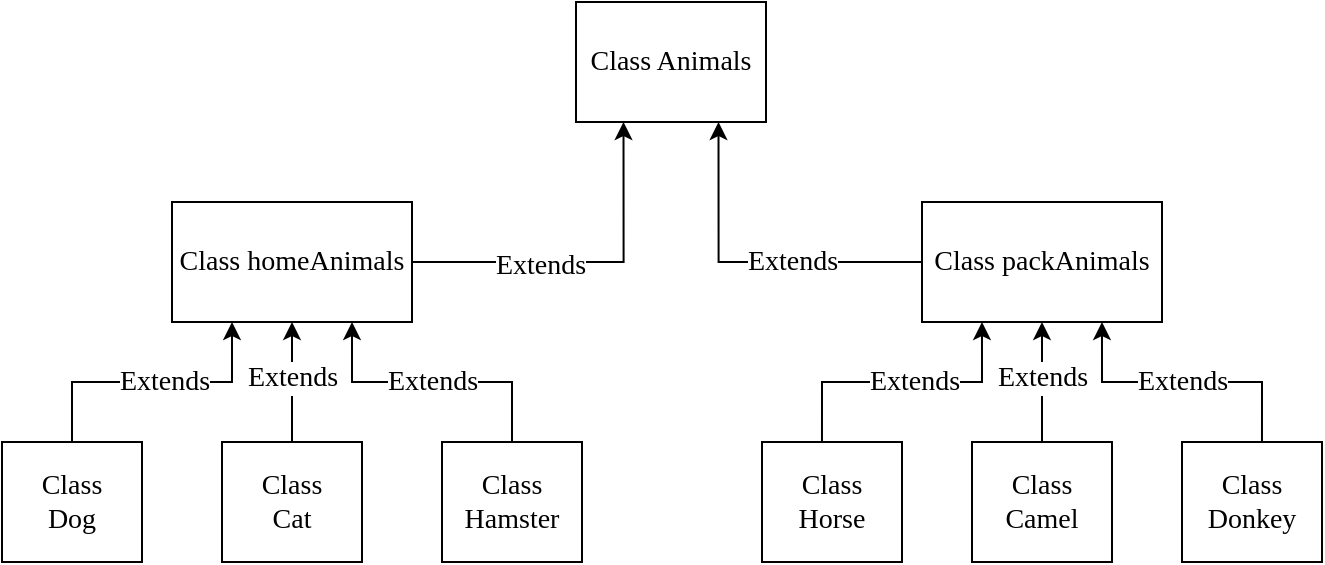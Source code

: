 <mxfile version="21.8.2" type="device">
  <diagram name="Страница — 1" id="mKskRHK6bT0LIDgKmpQN">
    <mxGraphModel dx="1185" dy="683" grid="1" gridSize="10" guides="1" tooltips="1" connect="1" arrows="1" fold="1" page="1" pageScale="1" pageWidth="1169" pageHeight="827" math="0" shadow="0">
      <root>
        <mxCell id="0" />
        <mxCell id="1" parent="0" />
        <mxCell id="9lNRE88ECmn4ZLgAbCR3-1" value="&lt;font style=&quot;font-size: 14px;&quot; face=&quot;Times New Roman&quot;&gt;Class Animals&lt;/font&gt;" style="rounded=0;whiteSpace=wrap;html=1;" vertex="1" parent="1">
          <mxGeometry x="537" y="100" width="95" height="60" as="geometry" />
        </mxCell>
        <mxCell id="9lNRE88ECmn4ZLgAbCR3-37" style="edgeStyle=orthogonalEdgeStyle;rounded=0;orthogonalLoop=1;jettySize=auto;html=1;entryX=0.25;entryY=1;entryDx=0;entryDy=0;" edge="1" parent="1" source="9lNRE88ECmn4ZLgAbCR3-2" target="9lNRE88ECmn4ZLgAbCR3-1">
          <mxGeometry relative="1" as="geometry" />
        </mxCell>
        <mxCell id="9lNRE88ECmn4ZLgAbCR3-38" value="&lt;font style=&quot;font-size: 14px;&quot; face=&quot;Times New Roman&quot;&gt;Extends&lt;/font&gt;" style="edgeLabel;html=1;align=center;verticalAlign=middle;resizable=0;points=[];" vertex="1" connectable="0" parent="9lNRE88ECmn4ZLgAbCR3-37">
          <mxGeometry x="-0.274" y="-2" relative="1" as="geometry">
            <mxPoint as="offset" />
          </mxGeometry>
        </mxCell>
        <mxCell id="9lNRE88ECmn4ZLgAbCR3-2" value="&lt;font style=&quot;font-size: 14px;&quot; face=&quot;Times New Roman&quot;&gt;Class homeAnimals&lt;/font&gt;" style="rounded=0;whiteSpace=wrap;html=1;" vertex="1" parent="1">
          <mxGeometry x="335" y="200" width="120" height="60" as="geometry" />
        </mxCell>
        <mxCell id="9lNRE88ECmn4ZLgAbCR3-42" style="edgeStyle=orthogonalEdgeStyle;rounded=0;orthogonalLoop=1;jettySize=auto;html=1;entryX=0.75;entryY=1;entryDx=0;entryDy=0;" edge="1" parent="1" source="9lNRE88ECmn4ZLgAbCR3-3" target="9lNRE88ECmn4ZLgAbCR3-1">
          <mxGeometry relative="1" as="geometry" />
        </mxCell>
        <mxCell id="9lNRE88ECmn4ZLgAbCR3-43" value="&lt;font style=&quot;font-size: 14px;&quot; face=&quot;Times New Roman&quot;&gt;Extends&lt;/font&gt;" style="edgeLabel;html=1;align=center;verticalAlign=middle;resizable=0;points=[];" vertex="1" connectable="0" parent="9lNRE88ECmn4ZLgAbCR3-42">
          <mxGeometry x="-0.245" relative="1" as="geometry">
            <mxPoint as="offset" />
          </mxGeometry>
        </mxCell>
        <mxCell id="9lNRE88ECmn4ZLgAbCR3-3" value="&lt;font style=&quot;font-size: 14px;&quot; face=&quot;Times New Roman&quot;&gt;Class packAnimals&lt;/font&gt;" style="rounded=0;whiteSpace=wrap;html=1;" vertex="1" parent="1">
          <mxGeometry x="710" y="200" width="120" height="60" as="geometry" />
        </mxCell>
        <mxCell id="9lNRE88ECmn4ZLgAbCR3-23" style="edgeStyle=orthogonalEdgeStyle;rounded=0;orthogonalLoop=1;jettySize=auto;html=1;entryX=0.25;entryY=1;entryDx=0;entryDy=0;" edge="1" parent="1" source="9lNRE88ECmn4ZLgAbCR3-4" target="9lNRE88ECmn4ZLgAbCR3-2">
          <mxGeometry relative="1" as="geometry">
            <Array as="points">
              <mxPoint x="285" y="290" />
              <mxPoint x="365" y="290" />
            </Array>
          </mxGeometry>
        </mxCell>
        <mxCell id="9lNRE88ECmn4ZLgAbCR3-24" value="&lt;font style=&quot;font-size: 14px;&quot; face=&quot;Times New Roman&quot;&gt;Extends&lt;/font&gt;" style="edgeLabel;html=1;align=center;verticalAlign=middle;resizable=0;points=[];" vertex="1" connectable="0" parent="9lNRE88ECmn4ZLgAbCR3-23">
          <mxGeometry x="0.075" relative="1" as="geometry">
            <mxPoint as="offset" />
          </mxGeometry>
        </mxCell>
        <mxCell id="9lNRE88ECmn4ZLgAbCR3-4" value="&lt;font style=&quot;font-size: 14px;&quot; face=&quot;Times New Roman&quot;&gt;Class &lt;br&gt;Dog&lt;br&gt;&lt;/font&gt;" style="rounded=0;whiteSpace=wrap;html=1;" vertex="1" parent="1">
          <mxGeometry x="250" y="320" width="70" height="60" as="geometry" />
        </mxCell>
        <mxCell id="9lNRE88ECmn4ZLgAbCR3-25" style="edgeStyle=orthogonalEdgeStyle;rounded=0;orthogonalLoop=1;jettySize=auto;html=1;entryX=0.5;entryY=1;entryDx=0;entryDy=0;" edge="1" parent="1" source="9lNRE88ECmn4ZLgAbCR3-5" target="9lNRE88ECmn4ZLgAbCR3-2">
          <mxGeometry relative="1" as="geometry" />
        </mxCell>
        <mxCell id="9lNRE88ECmn4ZLgAbCR3-26" value="&lt;font style=&quot;font-size: 14px;&quot; face=&quot;Times New Roman&quot;&gt;Extends&lt;/font&gt;" style="edgeLabel;html=1;align=center;verticalAlign=middle;resizable=0;points=[];" vertex="1" connectable="0" parent="9lNRE88ECmn4ZLgAbCR3-25">
          <mxGeometry x="0.089" relative="1" as="geometry">
            <mxPoint as="offset" />
          </mxGeometry>
        </mxCell>
        <mxCell id="9lNRE88ECmn4ZLgAbCR3-5" value="&lt;font style=&quot;font-size: 14px;&quot; face=&quot;Times New Roman&quot;&gt;Class &lt;br&gt;Cat&lt;br&gt;&lt;/font&gt;" style="rounded=0;whiteSpace=wrap;html=1;" vertex="1" parent="1">
          <mxGeometry x="360" y="320" width="70" height="60" as="geometry" />
        </mxCell>
        <mxCell id="9lNRE88ECmn4ZLgAbCR3-27" style="edgeStyle=orthogonalEdgeStyle;rounded=0;orthogonalLoop=1;jettySize=auto;html=1;entryX=0.75;entryY=1;entryDx=0;entryDy=0;" edge="1" parent="1" source="9lNRE88ECmn4ZLgAbCR3-6" target="9lNRE88ECmn4ZLgAbCR3-2">
          <mxGeometry relative="1" as="geometry">
            <Array as="points">
              <mxPoint x="505" y="290" />
              <mxPoint x="425" y="290" />
            </Array>
          </mxGeometry>
        </mxCell>
        <mxCell id="9lNRE88ECmn4ZLgAbCR3-28" value="&lt;font style=&quot;font-size: 14px;&quot; face=&quot;Times New Roman&quot;&gt;Extends&lt;/font&gt;" style="edgeLabel;html=1;align=center;verticalAlign=middle;resizable=0;points=[];" vertex="1" connectable="0" parent="9lNRE88ECmn4ZLgAbCR3-27">
          <mxGeometry x="0.009" relative="1" as="geometry">
            <mxPoint as="offset" />
          </mxGeometry>
        </mxCell>
        <mxCell id="9lNRE88ECmn4ZLgAbCR3-6" value="&lt;font style=&quot;font-size: 14px;&quot; face=&quot;Times New Roman&quot;&gt;Class &lt;br&gt;Hamster&lt;br&gt;&lt;/font&gt;" style="rounded=0;whiteSpace=wrap;html=1;" vertex="1" parent="1">
          <mxGeometry x="470" y="320" width="70" height="60" as="geometry" />
        </mxCell>
        <mxCell id="9lNRE88ECmn4ZLgAbCR3-7" value="&lt;font style=&quot;font-size: 14px;&quot; face=&quot;Times New Roman&quot;&gt;Class &lt;br&gt;Horse&lt;br&gt;&lt;/font&gt;" style="rounded=0;whiteSpace=wrap;html=1;" vertex="1" parent="1">
          <mxGeometry x="630" y="320" width="70" height="60" as="geometry" />
        </mxCell>
        <mxCell id="9lNRE88ECmn4ZLgAbCR3-8" value="&lt;font style=&quot;font-size: 14px;&quot; face=&quot;Times New Roman&quot;&gt;Class &lt;br&gt;Camel&lt;br&gt;&lt;/font&gt;" style="rounded=0;whiteSpace=wrap;html=1;" vertex="1" parent="1">
          <mxGeometry x="735" y="320" width="70" height="60" as="geometry" />
        </mxCell>
        <mxCell id="9lNRE88ECmn4ZLgAbCR3-9" value="&lt;font style=&quot;font-size: 14px;&quot; face=&quot;Times New Roman&quot;&gt;Class &lt;br&gt;Donkey&lt;br&gt;&lt;/font&gt;" style="rounded=0;whiteSpace=wrap;html=1;" vertex="1" parent="1">
          <mxGeometry x="840" y="320" width="70" height="60" as="geometry" />
        </mxCell>
        <mxCell id="9lNRE88ECmn4ZLgAbCR3-29" style="edgeStyle=orthogonalEdgeStyle;rounded=0;orthogonalLoop=1;jettySize=auto;html=1;entryX=0.25;entryY=1;entryDx=0;entryDy=0;" edge="1" parent="1">
          <mxGeometry relative="1" as="geometry">
            <mxPoint x="659.99" y="320" as="sourcePoint" />
            <mxPoint x="739.99" y="260" as="targetPoint" />
            <Array as="points">
              <mxPoint x="659.99" y="290" />
              <mxPoint x="739.99" y="290" />
            </Array>
          </mxGeometry>
        </mxCell>
        <mxCell id="9lNRE88ECmn4ZLgAbCR3-30" value="&lt;font style=&quot;font-size: 14px;&quot; face=&quot;Times New Roman&quot;&gt;Extends&lt;/font&gt;" style="edgeLabel;html=1;align=center;verticalAlign=middle;resizable=0;points=[];" vertex="1" connectable="0" parent="9lNRE88ECmn4ZLgAbCR3-29">
          <mxGeometry x="0.075" relative="1" as="geometry">
            <mxPoint as="offset" />
          </mxGeometry>
        </mxCell>
        <mxCell id="9lNRE88ECmn4ZLgAbCR3-31" style="edgeStyle=orthogonalEdgeStyle;rounded=0;orthogonalLoop=1;jettySize=auto;html=1;entryX=0.5;entryY=1;entryDx=0;entryDy=0;" edge="1" parent="1">
          <mxGeometry relative="1" as="geometry">
            <mxPoint x="769.99" y="320" as="sourcePoint" />
            <mxPoint x="769.99" y="260" as="targetPoint" />
          </mxGeometry>
        </mxCell>
        <mxCell id="9lNRE88ECmn4ZLgAbCR3-32" value="&lt;font style=&quot;font-size: 14px;&quot; face=&quot;Times New Roman&quot;&gt;Extends&lt;/font&gt;" style="edgeLabel;html=1;align=center;verticalAlign=middle;resizable=0;points=[];" vertex="1" connectable="0" parent="9lNRE88ECmn4ZLgAbCR3-31">
          <mxGeometry x="0.089" relative="1" as="geometry">
            <mxPoint as="offset" />
          </mxGeometry>
        </mxCell>
        <mxCell id="9lNRE88ECmn4ZLgAbCR3-33" style="edgeStyle=orthogonalEdgeStyle;rounded=0;orthogonalLoop=1;jettySize=auto;html=1;entryX=0.75;entryY=1;entryDx=0;entryDy=0;" edge="1" parent="1">
          <mxGeometry relative="1" as="geometry">
            <mxPoint x="879.99" y="320" as="sourcePoint" />
            <mxPoint x="799.99" y="260" as="targetPoint" />
            <Array as="points">
              <mxPoint x="879.99" y="290" />
              <mxPoint x="799.99" y="290" />
            </Array>
          </mxGeometry>
        </mxCell>
        <mxCell id="9lNRE88ECmn4ZLgAbCR3-34" value="&lt;font style=&quot;font-size: 14px;&quot; face=&quot;Times New Roman&quot;&gt;Extends&lt;/font&gt;" style="edgeLabel;html=1;align=center;verticalAlign=middle;resizable=0;points=[];" vertex="1" connectable="0" parent="9lNRE88ECmn4ZLgAbCR3-33">
          <mxGeometry x="0.009" relative="1" as="geometry">
            <mxPoint as="offset" />
          </mxGeometry>
        </mxCell>
      </root>
    </mxGraphModel>
  </diagram>
</mxfile>
